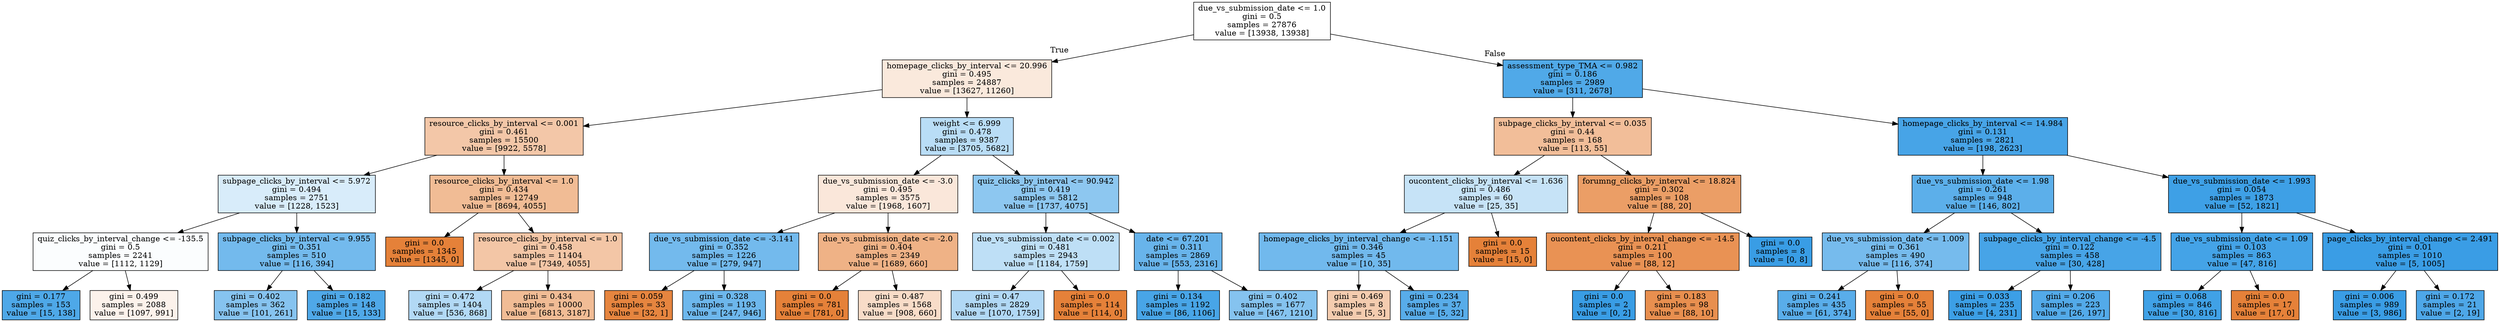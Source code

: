 digraph Tree {
node [shape=box, style="filled", color="black"] ;
0 [label="due_vs_submission_date <= 1.0\ngini = 0.5\nsamples = 27876\nvalue = [13938, 13938]", fillcolor="#e5813900"] ;
1 [label="homepage_clicks_by_interval <= 20.996\ngini = 0.495\nsamples = 24887\nvalue = [13627, 11260]", fillcolor="#e581392c"] ;
0 -> 1 [labeldistance=2.5, labelangle=45, headlabel="True"] ;
2 [label="resource_clicks_by_interval <= 0.001\ngini = 0.461\nsamples = 15500\nvalue = [9922, 5578]", fillcolor="#e5813970"] ;
1 -> 2 ;
3 [label="subpage_clicks_by_interval <= 5.972\ngini = 0.494\nsamples = 2751\nvalue = [1228, 1523]", fillcolor="#399de531"] ;
2 -> 3 ;
4 [label="quiz_clicks_by_interval_change <= -135.5\ngini = 0.5\nsamples = 2241\nvalue = [1112, 1129]", fillcolor="#399de504"] ;
3 -> 4 ;
5 [label="gini = 0.177\nsamples = 153\nvalue = [15, 138]", fillcolor="#399de5e3"] ;
4 -> 5 ;
6 [label="gini = 0.499\nsamples = 2088\nvalue = [1097, 991]", fillcolor="#e5813919"] ;
4 -> 6 ;
7 [label="subpage_clicks_by_interval <= 9.955\ngini = 0.351\nsamples = 510\nvalue = [116, 394]", fillcolor="#399de5b4"] ;
3 -> 7 ;
8 [label="gini = 0.402\nsamples = 362\nvalue = [101, 261]", fillcolor="#399de59c"] ;
7 -> 8 ;
9 [label="gini = 0.182\nsamples = 148\nvalue = [15, 133]", fillcolor="#399de5e2"] ;
7 -> 9 ;
10 [label="resource_clicks_by_interval <= 1.0\ngini = 0.434\nsamples = 12749\nvalue = [8694, 4055]", fillcolor="#e5813988"] ;
2 -> 10 ;
11 [label="gini = 0.0\nsamples = 1345\nvalue = [1345, 0]", fillcolor="#e58139ff"] ;
10 -> 11 ;
12 [label="resource_clicks_by_interval <= 1.0\ngini = 0.458\nsamples = 11404\nvalue = [7349, 4055]", fillcolor="#e5813972"] ;
10 -> 12 ;
13 [label="gini = 0.472\nsamples = 1404\nvalue = [536, 868]", fillcolor="#399de562"] ;
12 -> 13 ;
14 [label="gini = 0.434\nsamples = 10000\nvalue = [6813, 3187]", fillcolor="#e5813988"] ;
12 -> 14 ;
15 [label="weight <= 6.999\ngini = 0.478\nsamples = 9387\nvalue = [3705, 5682]", fillcolor="#399de559"] ;
1 -> 15 ;
16 [label="due_vs_submission_date <= -3.0\ngini = 0.495\nsamples = 3575\nvalue = [1968, 1607]", fillcolor="#e581392f"] ;
15 -> 16 ;
17 [label="due_vs_submission_date <= -3.141\ngini = 0.352\nsamples = 1226\nvalue = [279, 947]", fillcolor="#399de5b4"] ;
16 -> 17 ;
18 [label="gini = 0.059\nsamples = 33\nvalue = [32, 1]", fillcolor="#e58139f7"] ;
17 -> 18 ;
19 [label="gini = 0.328\nsamples = 1193\nvalue = [247, 946]", fillcolor="#399de5bc"] ;
17 -> 19 ;
20 [label="due_vs_submission_date <= -2.0\ngini = 0.404\nsamples = 2349\nvalue = [1689, 660]", fillcolor="#e581399b"] ;
16 -> 20 ;
21 [label="gini = 0.0\nsamples = 781\nvalue = [781, 0]", fillcolor="#e58139ff"] ;
20 -> 21 ;
22 [label="gini = 0.487\nsamples = 1568\nvalue = [908, 660]", fillcolor="#e5813946"] ;
20 -> 22 ;
23 [label="quiz_clicks_by_interval <= 90.942\ngini = 0.419\nsamples = 5812\nvalue = [1737, 4075]", fillcolor="#399de592"] ;
15 -> 23 ;
24 [label="due_vs_submission_date <= 0.002\ngini = 0.481\nsamples = 2943\nvalue = [1184, 1759]", fillcolor="#399de553"] ;
23 -> 24 ;
25 [label="gini = 0.47\nsamples = 2829\nvalue = [1070, 1759]", fillcolor="#399de564"] ;
24 -> 25 ;
26 [label="gini = 0.0\nsamples = 114\nvalue = [114, 0]", fillcolor="#e58139ff"] ;
24 -> 26 ;
27 [label="date <= 67.201\ngini = 0.311\nsamples = 2869\nvalue = [553, 2316]", fillcolor="#399de5c2"] ;
23 -> 27 ;
28 [label="gini = 0.134\nsamples = 1192\nvalue = [86, 1106]", fillcolor="#399de5eb"] ;
27 -> 28 ;
29 [label="gini = 0.402\nsamples = 1677\nvalue = [467, 1210]", fillcolor="#399de59d"] ;
27 -> 29 ;
30 [label="assessment_type_TMA <= 0.982\ngini = 0.186\nsamples = 2989\nvalue = [311, 2678]", fillcolor="#399de5e1"] ;
0 -> 30 [labeldistance=2.5, labelangle=-45, headlabel="False"] ;
31 [label="subpage_clicks_by_interval <= 0.035\ngini = 0.44\nsamples = 168\nvalue = [113, 55]", fillcolor="#e5813983"] ;
30 -> 31 ;
32 [label="oucontent_clicks_by_interval <= 1.636\ngini = 0.486\nsamples = 60\nvalue = [25, 35]", fillcolor="#399de549"] ;
31 -> 32 ;
33 [label="homepage_clicks_by_interval_change <= -1.151\ngini = 0.346\nsamples = 45\nvalue = [10, 35]", fillcolor="#399de5b6"] ;
32 -> 33 ;
34 [label="gini = 0.469\nsamples = 8\nvalue = [5, 3]", fillcolor="#e5813966"] ;
33 -> 34 ;
35 [label="gini = 0.234\nsamples = 37\nvalue = [5, 32]", fillcolor="#399de5d7"] ;
33 -> 35 ;
36 [label="gini = 0.0\nsamples = 15\nvalue = [15, 0]", fillcolor="#e58139ff"] ;
32 -> 36 ;
37 [label="forumng_clicks_by_interval <= 18.824\ngini = 0.302\nsamples = 108\nvalue = [88, 20]", fillcolor="#e58139c5"] ;
31 -> 37 ;
38 [label="oucontent_clicks_by_interval_change <= -14.5\ngini = 0.211\nsamples = 100\nvalue = [88, 12]", fillcolor="#e58139dc"] ;
37 -> 38 ;
39 [label="gini = 0.0\nsamples = 2\nvalue = [0, 2]", fillcolor="#399de5ff"] ;
38 -> 39 ;
40 [label="gini = 0.183\nsamples = 98\nvalue = [88, 10]", fillcolor="#e58139e2"] ;
38 -> 40 ;
41 [label="gini = 0.0\nsamples = 8\nvalue = [0, 8]", fillcolor="#399de5ff"] ;
37 -> 41 ;
42 [label="homepage_clicks_by_interval <= 14.984\ngini = 0.131\nsamples = 2821\nvalue = [198, 2623]", fillcolor="#399de5ec"] ;
30 -> 42 ;
43 [label="due_vs_submission_date <= 1.98\ngini = 0.261\nsamples = 948\nvalue = [146, 802]", fillcolor="#399de5d1"] ;
42 -> 43 ;
44 [label="due_vs_submission_date <= 1.009\ngini = 0.361\nsamples = 490\nvalue = [116, 374]", fillcolor="#399de5b0"] ;
43 -> 44 ;
45 [label="gini = 0.241\nsamples = 435\nvalue = [61, 374]", fillcolor="#399de5d5"] ;
44 -> 45 ;
46 [label="gini = 0.0\nsamples = 55\nvalue = [55, 0]", fillcolor="#e58139ff"] ;
44 -> 46 ;
47 [label="subpage_clicks_by_interval_change <= -4.5\ngini = 0.122\nsamples = 458\nvalue = [30, 428]", fillcolor="#399de5ed"] ;
43 -> 47 ;
48 [label="gini = 0.033\nsamples = 235\nvalue = [4, 231]", fillcolor="#399de5fb"] ;
47 -> 48 ;
49 [label="gini = 0.206\nsamples = 223\nvalue = [26, 197]", fillcolor="#399de5dd"] ;
47 -> 49 ;
50 [label="due_vs_submission_date <= 1.993\ngini = 0.054\nsamples = 1873\nvalue = [52, 1821]", fillcolor="#399de5f8"] ;
42 -> 50 ;
51 [label="due_vs_submission_date <= 1.09\ngini = 0.103\nsamples = 863\nvalue = [47, 816]", fillcolor="#399de5f0"] ;
50 -> 51 ;
52 [label="gini = 0.068\nsamples = 846\nvalue = [30, 816]", fillcolor="#399de5f6"] ;
51 -> 52 ;
53 [label="gini = 0.0\nsamples = 17\nvalue = [17, 0]", fillcolor="#e58139ff"] ;
51 -> 53 ;
54 [label="page_clicks_by_interval_change <= 2.491\ngini = 0.01\nsamples = 1010\nvalue = [5, 1005]", fillcolor="#399de5fe"] ;
50 -> 54 ;
55 [label="gini = 0.006\nsamples = 989\nvalue = [3, 986]", fillcolor="#399de5fe"] ;
54 -> 55 ;
56 [label="gini = 0.172\nsamples = 21\nvalue = [2, 19]", fillcolor="#399de5e4"] ;
54 -> 56 ;
}